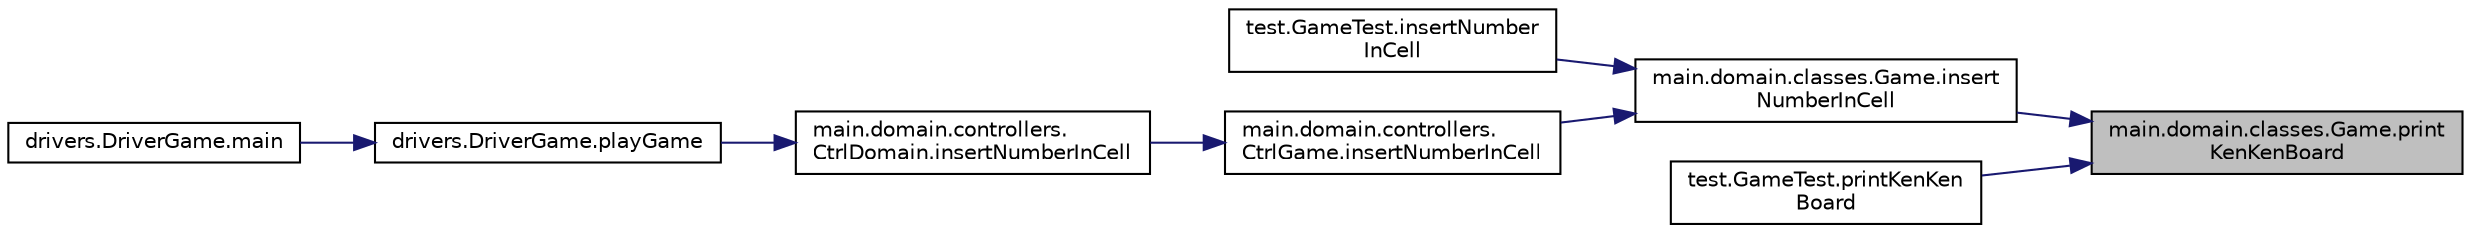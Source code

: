 digraph "main.domain.classes.Game.printKenKenBoard"
{
 // INTERACTIVE_SVG=YES
 // LATEX_PDF_SIZE
  edge [fontname="Helvetica",fontsize="10",labelfontname="Helvetica",labelfontsize="10"];
  node [fontname="Helvetica",fontsize="10",shape=record];
  rankdir="RL";
  Node1 [label="main.domain.classes.Game.print\lKenKenBoard",height=0.2,width=0.4,color="black", fillcolor="grey75", style="filled", fontcolor="black",tooltip=" "];
  Node1 -> Node2 [dir="back",color="midnightblue",fontsize="10",style="solid",fontname="Helvetica"];
  Node2 [label="main.domain.classes.Game.insert\lNumberInCell",height=0.2,width=0.4,color="black", fillcolor="white", style="filled",URL="$classmain_1_1domain_1_1classes_1_1Game.html#a0ecc53df73db7b9fd0390a4ae7817223",tooltip=" "];
  Node2 -> Node3 [dir="back",color="midnightblue",fontsize="10",style="solid",fontname="Helvetica"];
  Node3 [label="test.GameTest.insertNumber\lInCell",height=0.2,width=0.4,color="black", fillcolor="white", style="filled",URL="$classtest_1_1GameTest.html#a82d71233aa77db6d497977d0cc348945",tooltip=" "];
  Node2 -> Node4 [dir="back",color="midnightblue",fontsize="10",style="solid",fontname="Helvetica"];
  Node4 [label="main.domain.controllers.\lCtrlGame.insertNumberInCell",height=0.2,width=0.4,color="black", fillcolor="white", style="filled",URL="$classmain_1_1domain_1_1controllers_1_1CtrlGame.html#a00be521a9e2df2ae5318ee7a884a9a9b",tooltip=" "];
  Node4 -> Node5 [dir="back",color="midnightblue",fontsize="10",style="solid",fontname="Helvetica"];
  Node5 [label="main.domain.controllers.\lCtrlDomain.insertNumberInCell",height=0.2,width=0.4,color="black", fillcolor="white", style="filled",URL="$classmain_1_1domain_1_1controllers_1_1CtrlDomain.html#ab9b6654b48fe70fdfb5b195cfd3e0754",tooltip=" "];
  Node5 -> Node6 [dir="back",color="midnightblue",fontsize="10",style="solid",fontname="Helvetica"];
  Node6 [label="drivers.DriverGame.playGame",height=0.2,width=0.4,color="black", fillcolor="white", style="filled",URL="$classdrivers_1_1DriverGame.html#a94903d20d4a5b1d0c537a19080aa8d66",tooltip=" "];
  Node6 -> Node7 [dir="back",color="midnightblue",fontsize="10",style="solid",fontname="Helvetica"];
  Node7 [label="drivers.DriverGame.main",height=0.2,width=0.4,color="black", fillcolor="white", style="filled",URL="$classdrivers_1_1DriverGame.html#a7e9a4f1ba3a295e840e5a92a1323e83b",tooltip=" "];
  Node1 -> Node8 [dir="back",color="midnightblue",fontsize="10",style="solid",fontname="Helvetica"];
  Node8 [label="test.GameTest.printKenKen\lBoard",height=0.2,width=0.4,color="black", fillcolor="white", style="filled",URL="$classtest_1_1GameTest.html#a64466a6f718145918fd222b7769058c4",tooltip=" "];
}
